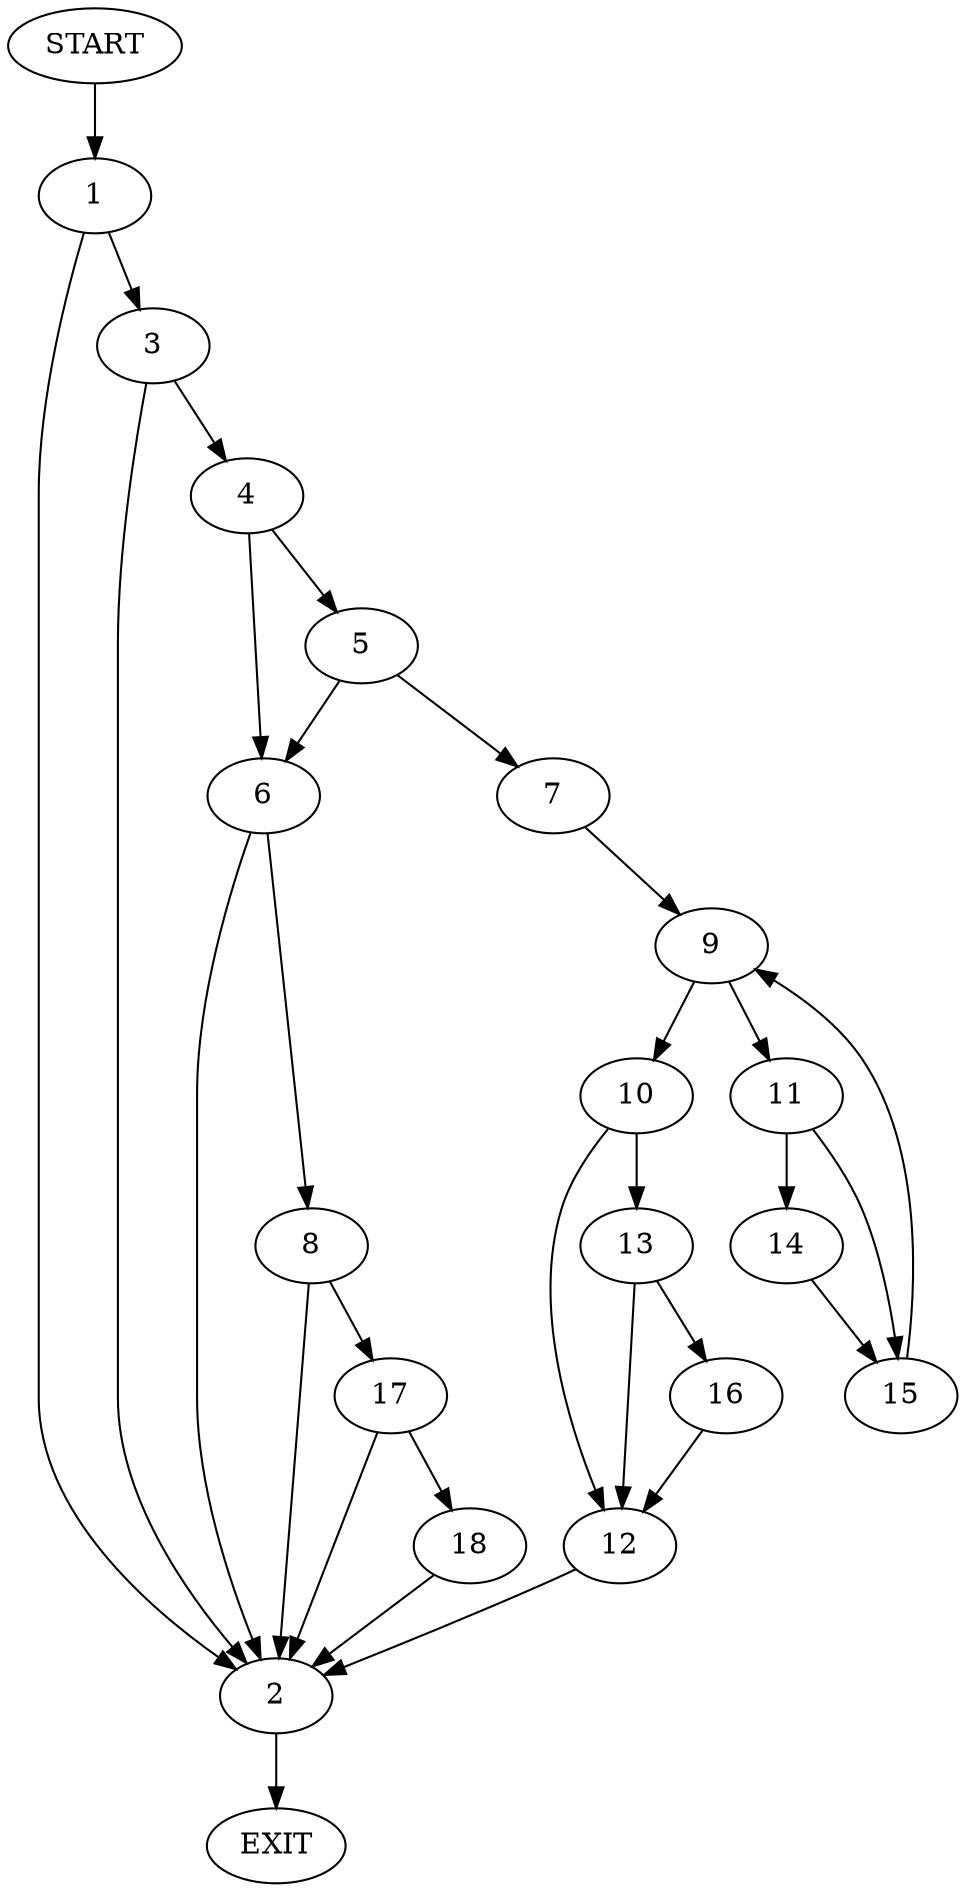 digraph {
0 [label="START"]
19 [label="EXIT"]
0 -> 1
1 -> 2
1 -> 3
2 -> 19
3 -> 4
3 -> 2
4 -> 5
4 -> 6
5 -> 7
5 -> 6
6 -> 8
6 -> 2
7 -> 9
9 -> 10
9 -> 11
10 -> 12
10 -> 13
11 -> 14
11 -> 15
15 -> 9
14 -> 15
12 -> 2
13 -> 16
13 -> 12
16 -> 12
8 -> 2
8 -> 17
17 -> 18
17 -> 2
18 -> 2
}

